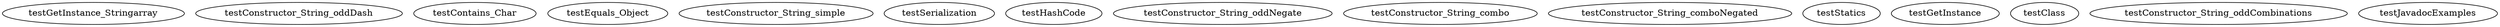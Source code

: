 digraph G {
testGetInstance_Stringarray;
testConstructor_String_oddDash;
testContains_Char;
testEquals_Object;
testConstructor_String_simple;
testSerialization;
testHashCode;
testConstructor_String_oddNegate;
testConstructor_String_combo;
testConstructor_String_comboNegated;
testStatics;
testGetInstance;
testClass;
testConstructor_String_oddCombinations;
testJavadocExamples;
}